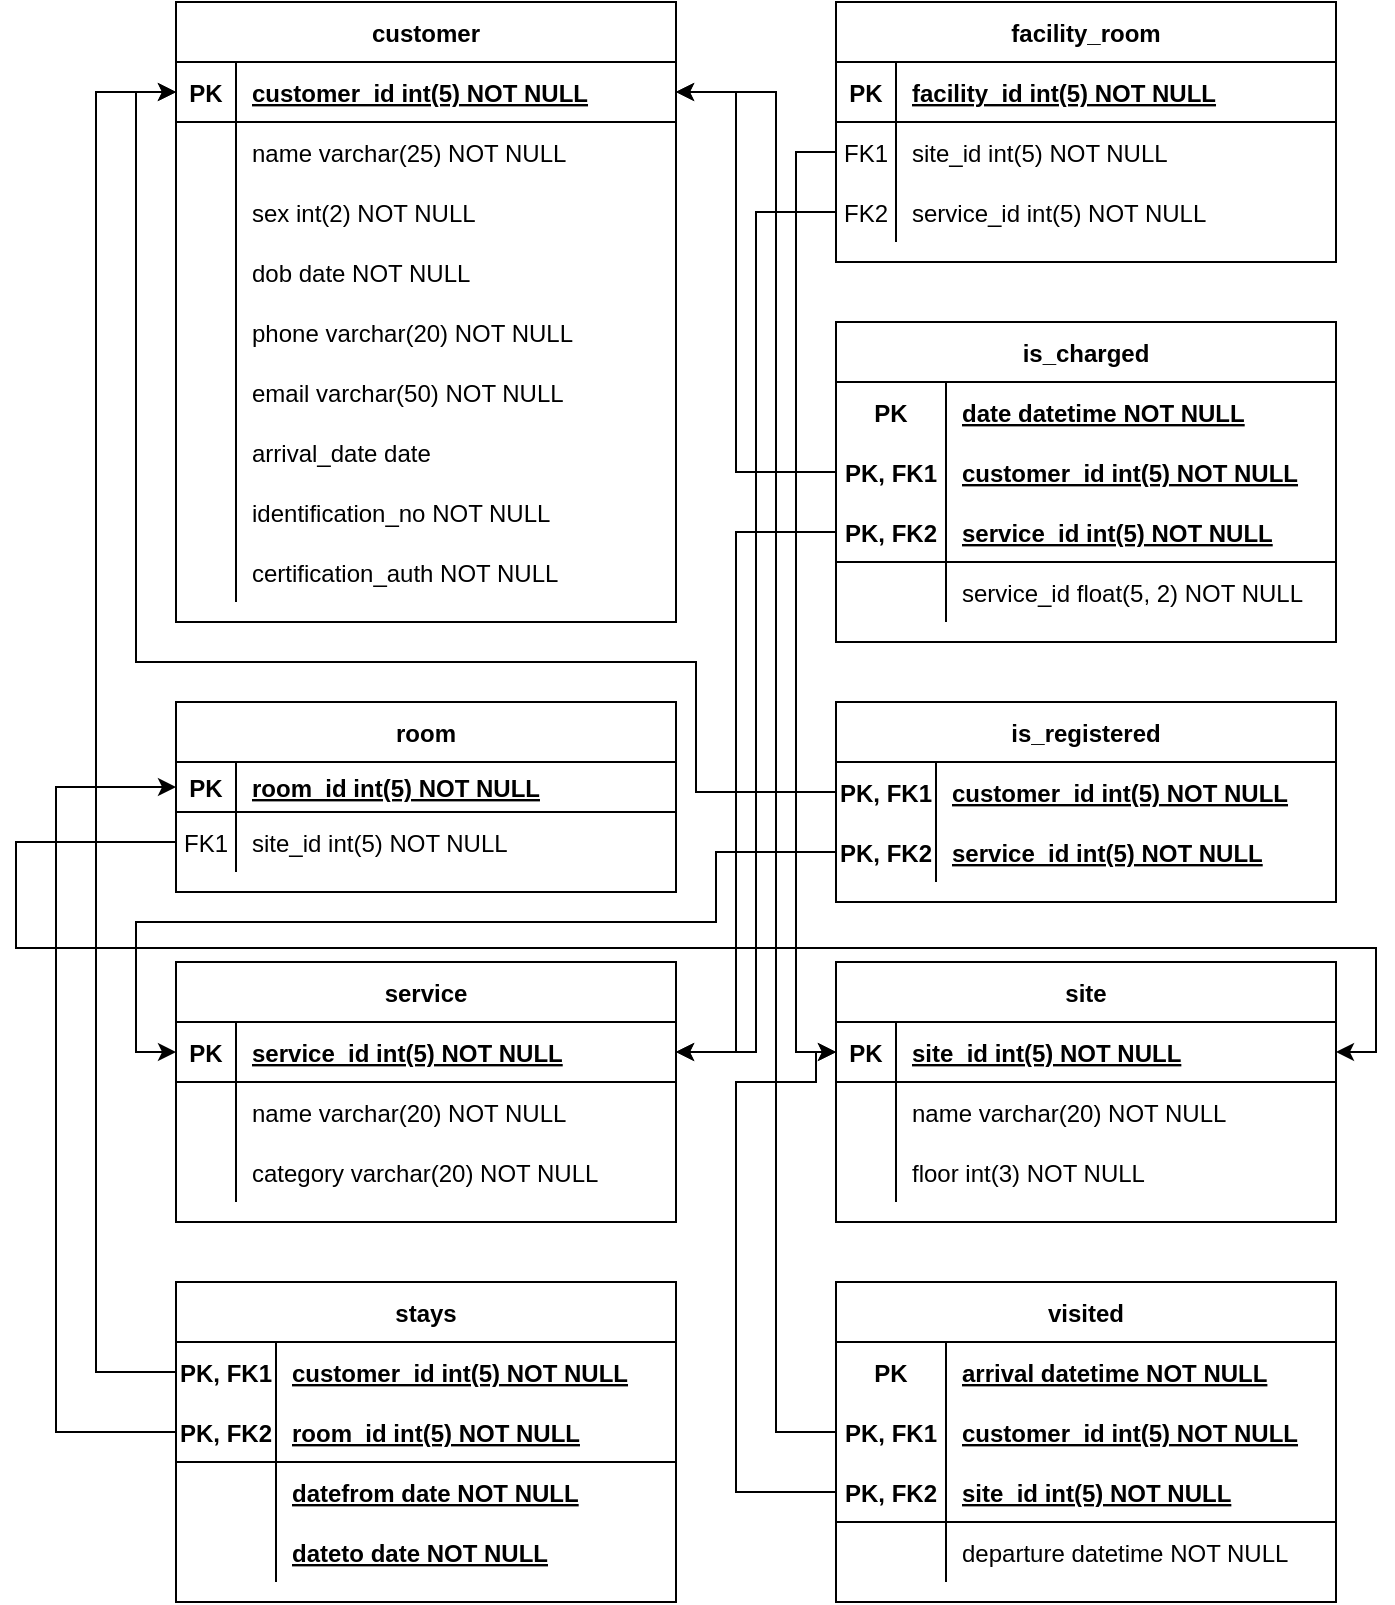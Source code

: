 <mxfile version="14.6.6" type="device"><diagram id="R2lEEEUBdFMjLlhIrx00" name="Page-1"><mxGraphModel dx="4088" dy="1744" grid="1" gridSize="10" guides="1" tooltips="1" connect="1" arrows="1" fold="1" page="1" pageScale="1" pageWidth="850" pageHeight="1100" math="0" shadow="0" extFonts="Permanent Marker^https://fonts.googleapis.com/css?family=Permanent+Marker"><root><mxCell id="0"/><mxCell id="1" parent="0"/><mxCell id="C-vyLk0tnHw3VtMMgP7b-2" value="facility_room" style="shape=table;startSize=30;container=1;collapsible=1;childLayout=tableLayout;fixedRows=1;rowLines=0;fontStyle=1;align=center;resizeLast=1;" parent="1" vertex="1"><mxGeometry x="450" y="120" width="250" height="130" as="geometry"/></mxCell><mxCell id="C-vyLk0tnHw3VtMMgP7b-3" value="" style="shape=partialRectangle;collapsible=0;dropTarget=0;pointerEvents=0;fillColor=none;points=[[0,0.5],[1,0.5]];portConstraint=eastwest;top=0;left=0;right=0;bottom=1;" parent="C-vyLk0tnHw3VtMMgP7b-2" vertex="1"><mxGeometry y="30" width="250" height="30" as="geometry"/></mxCell><mxCell id="C-vyLk0tnHw3VtMMgP7b-4" value="PK" style="shape=partialRectangle;overflow=hidden;connectable=0;fillColor=none;top=0;left=0;bottom=0;right=0;fontStyle=1;" parent="C-vyLk0tnHw3VtMMgP7b-3" vertex="1"><mxGeometry width="30" height="30" as="geometry"/></mxCell><mxCell id="C-vyLk0tnHw3VtMMgP7b-5" value="facility_id int(5) NOT NULL " style="shape=partialRectangle;overflow=hidden;connectable=0;fillColor=none;top=0;left=0;bottom=0;right=0;align=left;spacingLeft=6;fontStyle=5;" parent="C-vyLk0tnHw3VtMMgP7b-3" vertex="1"><mxGeometry x="30" width="220" height="30" as="geometry"/></mxCell><mxCell id="C-vyLk0tnHw3VtMMgP7b-6" value="" style="shape=partialRectangle;collapsible=0;dropTarget=0;pointerEvents=0;fillColor=none;points=[[0,0.5],[1,0.5]];portConstraint=eastwest;top=0;left=0;right=0;bottom=0;" parent="C-vyLk0tnHw3VtMMgP7b-2" vertex="1"><mxGeometry y="60" width="250" height="30" as="geometry"/></mxCell><mxCell id="C-vyLk0tnHw3VtMMgP7b-7" value="FK1" style="shape=partialRectangle;overflow=hidden;connectable=0;fillColor=none;top=0;left=0;bottom=0;right=0;" parent="C-vyLk0tnHw3VtMMgP7b-6" vertex="1"><mxGeometry width="30" height="30" as="geometry"/></mxCell><mxCell id="C-vyLk0tnHw3VtMMgP7b-8" value="site_id int(5) NOT NULL" style="shape=partialRectangle;overflow=hidden;connectable=0;fillColor=none;top=0;left=0;bottom=0;right=0;align=left;spacingLeft=6;" parent="C-vyLk0tnHw3VtMMgP7b-6" vertex="1"><mxGeometry x="30" width="220" height="30" as="geometry"/></mxCell><mxCell id="C-vyLk0tnHw3VtMMgP7b-9" value="" style="shape=partialRectangle;collapsible=0;dropTarget=0;pointerEvents=0;fillColor=none;points=[[0,0.5],[1,0.5]];portConstraint=eastwest;top=0;left=0;right=0;bottom=0;" parent="C-vyLk0tnHw3VtMMgP7b-2" vertex="1"><mxGeometry y="90" width="250" height="30" as="geometry"/></mxCell><mxCell id="C-vyLk0tnHw3VtMMgP7b-10" value="FK2" style="shape=partialRectangle;overflow=hidden;connectable=0;fillColor=none;top=0;left=0;bottom=0;right=0;" parent="C-vyLk0tnHw3VtMMgP7b-9" vertex="1"><mxGeometry width="30" height="30" as="geometry"/></mxCell><mxCell id="C-vyLk0tnHw3VtMMgP7b-11" value="service_id int(5) NOT NULL" style="shape=partialRectangle;overflow=hidden;connectable=0;fillColor=none;top=0;left=0;bottom=0;right=0;align=left;spacingLeft=6;" parent="C-vyLk0tnHw3VtMMgP7b-9" vertex="1"><mxGeometry x="30" width="220" height="30" as="geometry"/></mxCell><mxCell id="C-vyLk0tnHw3VtMMgP7b-23" value="customer" style="shape=table;startSize=30;container=1;collapsible=1;childLayout=tableLayout;fixedRows=1;rowLines=0;fontStyle=1;align=center;resizeLast=1;" parent="1" vertex="1"><mxGeometry x="120" y="120" width="250" height="310" as="geometry"/></mxCell><mxCell id="C-vyLk0tnHw3VtMMgP7b-24" value="" style="shape=partialRectangle;collapsible=0;dropTarget=0;pointerEvents=0;fillColor=none;points=[[0,0.5],[1,0.5]];portConstraint=eastwest;top=0;left=0;right=0;bottom=1;" parent="C-vyLk0tnHw3VtMMgP7b-23" vertex="1"><mxGeometry y="30" width="250" height="30" as="geometry"/></mxCell><mxCell id="C-vyLk0tnHw3VtMMgP7b-25" value="PK" style="shape=partialRectangle;overflow=hidden;connectable=0;fillColor=none;top=0;left=0;bottom=0;right=0;fontStyle=1;" parent="C-vyLk0tnHw3VtMMgP7b-24" vertex="1"><mxGeometry width="30" height="30" as="geometry"/></mxCell><mxCell id="C-vyLk0tnHw3VtMMgP7b-26" value="customer_id int(5) NOT NULL " style="shape=partialRectangle;overflow=hidden;connectable=0;fillColor=none;top=0;left=0;bottom=0;right=0;align=left;spacingLeft=6;fontStyle=5;" parent="C-vyLk0tnHw3VtMMgP7b-24" vertex="1"><mxGeometry x="30" width="220" height="30" as="geometry"/></mxCell><mxCell id="YtoP4gBaPdGngshWzQxn-5" value="" style="shape=partialRectangle;collapsible=0;dropTarget=0;pointerEvents=0;fillColor=none;points=[[0,0.5],[1,0.5]];portConstraint=eastwest;top=0;left=0;right=0;bottom=0;" parent="C-vyLk0tnHw3VtMMgP7b-23" vertex="1"><mxGeometry y="60" width="250" height="30" as="geometry"/></mxCell><mxCell id="YtoP4gBaPdGngshWzQxn-6" value="" style="shape=partialRectangle;overflow=hidden;connectable=0;fillColor=none;top=0;left=0;bottom=0;right=0;" parent="YtoP4gBaPdGngshWzQxn-5" vertex="1"><mxGeometry width="30" height="30" as="geometry"/></mxCell><mxCell id="YtoP4gBaPdGngshWzQxn-7" value="name varchar(25) NOT NULL" style="shape=partialRectangle;overflow=hidden;connectable=0;fillColor=none;top=0;left=0;bottom=0;right=0;align=left;spacingLeft=6;" parent="YtoP4gBaPdGngshWzQxn-5" vertex="1"><mxGeometry x="30" width="220" height="30" as="geometry"/></mxCell><mxCell id="YtoP4gBaPdGngshWzQxn-1" value="" style="shape=partialRectangle;collapsible=0;dropTarget=0;pointerEvents=0;fillColor=none;points=[[0,0.5],[1,0.5]];portConstraint=eastwest;top=0;left=0;right=0;bottom=0;" parent="C-vyLk0tnHw3VtMMgP7b-23" vertex="1"><mxGeometry y="90" width="250" height="30" as="geometry"/></mxCell><mxCell id="YtoP4gBaPdGngshWzQxn-2" value="" style="shape=partialRectangle;overflow=hidden;connectable=0;fillColor=none;top=0;left=0;bottom=0;right=0;" parent="YtoP4gBaPdGngshWzQxn-1" vertex="1"><mxGeometry width="30" height="30" as="geometry"/></mxCell><mxCell id="YtoP4gBaPdGngshWzQxn-3" value="sex int(2) NOT NULL" style="shape=partialRectangle;overflow=hidden;connectable=0;fillColor=none;top=0;left=0;bottom=0;right=0;align=left;spacingLeft=6;" parent="YtoP4gBaPdGngshWzQxn-1" vertex="1"><mxGeometry x="30" width="220" height="30" as="geometry"/></mxCell><mxCell id="YtoP4gBaPdGngshWzQxn-8" value="" style="shape=partialRectangle;collapsible=0;dropTarget=0;pointerEvents=0;fillColor=none;points=[[0,0.5],[1,0.5]];portConstraint=eastwest;top=0;left=0;right=0;bottom=0;" parent="C-vyLk0tnHw3VtMMgP7b-23" vertex="1"><mxGeometry y="120" width="250" height="30" as="geometry"/></mxCell><mxCell id="YtoP4gBaPdGngshWzQxn-9" value="" style="shape=partialRectangle;overflow=hidden;connectable=0;fillColor=none;top=0;left=0;bottom=0;right=0;" parent="YtoP4gBaPdGngshWzQxn-8" vertex="1"><mxGeometry width="30" height="30" as="geometry"/></mxCell><mxCell id="YtoP4gBaPdGngshWzQxn-10" value="dob date NOT NULL" style="shape=partialRectangle;overflow=hidden;connectable=0;fillColor=none;top=0;left=0;bottom=0;right=0;align=left;spacingLeft=6;" parent="YtoP4gBaPdGngshWzQxn-8" vertex="1"><mxGeometry x="30" width="220" height="30" as="geometry"/></mxCell><mxCell id="YtoP4gBaPdGngshWzQxn-11" value="" style="shape=partialRectangle;collapsible=0;dropTarget=0;pointerEvents=0;fillColor=none;points=[[0,0.5],[1,0.5]];portConstraint=eastwest;top=0;left=0;right=0;bottom=0;" parent="C-vyLk0tnHw3VtMMgP7b-23" vertex="1"><mxGeometry y="150" width="250" height="30" as="geometry"/></mxCell><mxCell id="YtoP4gBaPdGngshWzQxn-12" value="" style="shape=partialRectangle;overflow=hidden;connectable=0;fillColor=none;top=0;left=0;bottom=0;right=0;" parent="YtoP4gBaPdGngshWzQxn-11" vertex="1"><mxGeometry width="30" height="30" as="geometry"/></mxCell><mxCell id="YtoP4gBaPdGngshWzQxn-13" value="phone varchar(20) NOT NULL" style="shape=partialRectangle;overflow=hidden;connectable=0;fillColor=none;top=0;left=0;bottom=0;right=0;align=left;spacingLeft=6;" parent="YtoP4gBaPdGngshWzQxn-11" vertex="1"><mxGeometry x="30" width="220" height="30" as="geometry"/></mxCell><mxCell id="YtoP4gBaPdGngshWzQxn-14" value="" style="shape=partialRectangle;collapsible=0;dropTarget=0;pointerEvents=0;fillColor=none;points=[[0,0.5],[1,0.5]];portConstraint=eastwest;top=0;left=0;right=0;bottom=0;" parent="C-vyLk0tnHw3VtMMgP7b-23" vertex="1"><mxGeometry y="180" width="250" height="30" as="geometry"/></mxCell><mxCell id="YtoP4gBaPdGngshWzQxn-15" value="" style="shape=partialRectangle;overflow=hidden;connectable=0;fillColor=none;top=0;left=0;bottom=0;right=0;" parent="YtoP4gBaPdGngshWzQxn-14" vertex="1"><mxGeometry width="30" height="30" as="geometry"/></mxCell><mxCell id="YtoP4gBaPdGngshWzQxn-16" value="email varchar(50) NOT NULL" style="shape=partialRectangle;overflow=hidden;connectable=0;fillColor=none;top=0;left=0;bottom=0;right=0;align=left;spacingLeft=6;" parent="YtoP4gBaPdGngshWzQxn-14" vertex="1"><mxGeometry x="30" width="220" height="30" as="geometry"/></mxCell><mxCell id="YtoP4gBaPdGngshWzQxn-17" value="" style="shape=partialRectangle;collapsible=0;dropTarget=0;pointerEvents=0;fillColor=none;points=[[0,0.5],[1,0.5]];portConstraint=eastwest;top=0;left=0;right=0;bottom=0;" parent="C-vyLk0tnHw3VtMMgP7b-23" vertex="1"><mxGeometry y="210" width="250" height="30" as="geometry"/></mxCell><mxCell id="YtoP4gBaPdGngshWzQxn-18" value="" style="shape=partialRectangle;overflow=hidden;connectable=0;fillColor=none;top=0;left=0;bottom=0;right=0;" parent="YtoP4gBaPdGngshWzQxn-17" vertex="1"><mxGeometry width="30" height="30" as="geometry"/></mxCell><mxCell id="YtoP4gBaPdGngshWzQxn-19" value="arrival_date date" style="shape=partialRectangle;overflow=hidden;connectable=0;fillColor=none;top=0;left=0;bottom=0;right=0;align=left;spacingLeft=6;" parent="YtoP4gBaPdGngshWzQxn-17" vertex="1"><mxGeometry x="30" width="220" height="30" as="geometry"/></mxCell><mxCell id="YtoP4gBaPdGngshWzQxn-20" value="" style="shape=partialRectangle;collapsible=0;dropTarget=0;pointerEvents=0;fillColor=none;points=[[0,0.5],[1,0.5]];portConstraint=eastwest;top=0;left=0;right=0;bottom=0;" parent="C-vyLk0tnHw3VtMMgP7b-23" vertex="1"><mxGeometry y="240" width="250" height="30" as="geometry"/></mxCell><mxCell id="YtoP4gBaPdGngshWzQxn-21" value="" style="shape=partialRectangle;overflow=hidden;connectable=0;fillColor=none;top=0;left=0;bottom=0;right=0;" parent="YtoP4gBaPdGngshWzQxn-20" vertex="1"><mxGeometry width="30" height="30" as="geometry"/></mxCell><mxCell id="YtoP4gBaPdGngshWzQxn-22" value="identification_no NOT NULL" style="shape=partialRectangle;overflow=hidden;connectable=0;fillColor=none;top=0;left=0;bottom=0;right=0;align=left;spacingLeft=6;" parent="YtoP4gBaPdGngshWzQxn-20" vertex="1"><mxGeometry x="30" width="220" height="30" as="geometry"/></mxCell><mxCell id="C-vyLk0tnHw3VtMMgP7b-27" value="" style="shape=partialRectangle;collapsible=0;dropTarget=0;pointerEvents=0;fillColor=none;points=[[0,0.5],[1,0.5]];portConstraint=eastwest;top=0;left=0;right=0;bottom=0;" parent="C-vyLk0tnHw3VtMMgP7b-23" vertex="1"><mxGeometry y="270" width="250" height="30" as="geometry"/></mxCell><mxCell id="C-vyLk0tnHw3VtMMgP7b-28" value="" style="shape=partialRectangle;overflow=hidden;connectable=0;fillColor=none;top=0;left=0;bottom=0;right=0;" parent="C-vyLk0tnHw3VtMMgP7b-27" vertex="1"><mxGeometry width="30" height="30" as="geometry"/></mxCell><mxCell id="C-vyLk0tnHw3VtMMgP7b-29" value="certification_auth NOT NULL" style="shape=partialRectangle;overflow=hidden;connectable=0;fillColor=none;top=0;left=0;bottom=0;right=0;align=left;spacingLeft=6;" parent="C-vyLk0tnHw3VtMMgP7b-27" vertex="1"><mxGeometry x="30" width="220" height="30" as="geometry"/></mxCell><mxCell id="sJV9wDKTjJ1RW7PVGZ81-1" value="is_registered" style="shape=table;startSize=30;container=1;collapsible=1;childLayout=tableLayout;fixedRows=1;rowLines=0;fontStyle=1;align=center;resizeLast=1;" vertex="1" parent="1"><mxGeometry x="450" y="470" width="250" height="100" as="geometry"/></mxCell><mxCell id="sJV9wDKTjJ1RW7PVGZ81-46" value="" style="shape=partialRectangle;collapsible=0;dropTarget=0;pointerEvents=0;fillColor=none;points=[[0,0.5],[1,0.5]];portConstraint=eastwest;top=0;left=0;right=0;bottom=0;" vertex="1" parent="sJV9wDKTjJ1RW7PVGZ81-1"><mxGeometry y="30" width="250" height="30" as="geometry"/></mxCell><mxCell id="sJV9wDKTjJ1RW7PVGZ81-47" value="PK, FK1" style="shape=partialRectangle;overflow=hidden;connectable=0;fillColor=none;top=0;left=0;bottom=0;right=0;fontStyle=1;" vertex="1" parent="sJV9wDKTjJ1RW7PVGZ81-46"><mxGeometry width="50" height="30" as="geometry"/></mxCell><mxCell id="sJV9wDKTjJ1RW7PVGZ81-48" value="customer_id int(5) NOT NULL " style="shape=partialRectangle;overflow=hidden;connectable=0;fillColor=none;top=0;left=0;bottom=0;right=0;align=left;spacingLeft=6;fontStyle=5;" vertex="1" parent="sJV9wDKTjJ1RW7PVGZ81-46"><mxGeometry x="50" width="200" height="30" as="geometry"/></mxCell><mxCell id="sJV9wDKTjJ1RW7PVGZ81-2" value="" style="shape=partialRectangle;collapsible=0;dropTarget=0;pointerEvents=0;fillColor=none;points=[[0,0.5],[1,0.5]];portConstraint=eastwest;top=0;left=0;right=0;bottom=0;" vertex="1" parent="sJV9wDKTjJ1RW7PVGZ81-1"><mxGeometry y="60" width="250" height="30" as="geometry"/></mxCell><mxCell id="sJV9wDKTjJ1RW7PVGZ81-3" value="PK, FK2" style="shape=partialRectangle;overflow=hidden;connectable=0;fillColor=none;top=0;left=0;bottom=0;right=0;fontStyle=1;" vertex="1" parent="sJV9wDKTjJ1RW7PVGZ81-2"><mxGeometry width="50" height="30" as="geometry"/></mxCell><mxCell id="sJV9wDKTjJ1RW7PVGZ81-4" value="service_id int(5) NOT NULL " style="shape=partialRectangle;overflow=hidden;connectable=0;fillColor=none;top=0;left=0;bottom=0;right=0;align=left;spacingLeft=6;fontStyle=5;" vertex="1" parent="sJV9wDKTjJ1RW7PVGZ81-2"><mxGeometry x="50" width="200" height="30" as="geometry"/></mxCell><mxCell id="sJV9wDKTjJ1RW7PVGZ81-11" value="is_charged" style="shape=table;startSize=30;container=1;collapsible=1;childLayout=tableLayout;fixedRows=1;rowLines=0;fontStyle=1;align=center;resizeLast=1;" vertex="1" parent="1"><mxGeometry x="450" y="280" width="250" height="160" as="geometry"/></mxCell><mxCell id="sJV9wDKTjJ1RW7PVGZ81-12" value="" style="shape=partialRectangle;collapsible=0;dropTarget=0;pointerEvents=0;fillColor=none;points=[[0,0.5],[1,0.5]];portConstraint=eastwest;top=0;left=0;right=0;bottom=0;" vertex="1" parent="sJV9wDKTjJ1RW7PVGZ81-11"><mxGeometry y="30" width="250" height="30" as="geometry"/></mxCell><mxCell id="sJV9wDKTjJ1RW7PVGZ81-13" value="PK" style="shape=partialRectangle;overflow=hidden;connectable=0;fillColor=none;top=0;left=0;bottom=0;right=0;fontStyle=1;" vertex="1" parent="sJV9wDKTjJ1RW7PVGZ81-12"><mxGeometry width="55" height="30" as="geometry"/></mxCell><mxCell id="sJV9wDKTjJ1RW7PVGZ81-14" value="date datetime NOT NULL " style="shape=partialRectangle;overflow=hidden;connectable=0;fillColor=none;top=0;left=0;bottom=0;right=0;align=left;spacingLeft=6;fontStyle=5;" vertex="1" parent="sJV9wDKTjJ1RW7PVGZ81-12"><mxGeometry x="55" width="195" height="30" as="geometry"/></mxCell><mxCell id="sJV9wDKTjJ1RW7PVGZ81-43" value="" style="shape=partialRectangle;collapsible=0;dropTarget=0;pointerEvents=0;fillColor=none;points=[[0,0.5],[1,0.5]];portConstraint=eastwest;top=0;left=0;right=0;bottom=0;" vertex="1" parent="sJV9wDKTjJ1RW7PVGZ81-11"><mxGeometry y="60" width="250" height="30" as="geometry"/></mxCell><mxCell id="sJV9wDKTjJ1RW7PVGZ81-44" value="PK, FK1" style="shape=partialRectangle;overflow=hidden;connectable=0;fillColor=none;top=0;left=0;bottom=0;right=0;fontStyle=1;" vertex="1" parent="sJV9wDKTjJ1RW7PVGZ81-43"><mxGeometry width="55" height="30" as="geometry"/></mxCell><mxCell id="sJV9wDKTjJ1RW7PVGZ81-45" value="customer_id int(5) NOT NULL " style="shape=partialRectangle;overflow=hidden;connectable=0;fillColor=none;top=0;left=0;bottom=0;right=0;align=left;spacingLeft=6;fontStyle=5;" vertex="1" parent="sJV9wDKTjJ1RW7PVGZ81-43"><mxGeometry x="55" width="195" height="30" as="geometry"/></mxCell><mxCell id="sJV9wDKTjJ1RW7PVGZ81-40" value="" style="shape=partialRectangle;collapsible=0;dropTarget=0;pointerEvents=0;fillColor=none;points=[[0,0.5],[1,0.5]];portConstraint=eastwest;top=0;left=0;right=0;bottom=1;" vertex="1" parent="sJV9wDKTjJ1RW7PVGZ81-11"><mxGeometry y="90" width="250" height="30" as="geometry"/></mxCell><mxCell id="sJV9wDKTjJ1RW7PVGZ81-41" value="PK, FK2" style="shape=partialRectangle;overflow=hidden;connectable=0;fillColor=none;top=0;left=0;bottom=0;right=0;fontStyle=1;" vertex="1" parent="sJV9wDKTjJ1RW7PVGZ81-40"><mxGeometry width="55" height="30" as="geometry"/></mxCell><mxCell id="sJV9wDKTjJ1RW7PVGZ81-42" value="service_id int(5) NOT NULL " style="shape=partialRectangle;overflow=hidden;connectable=0;fillColor=none;top=0;left=0;bottom=0;right=0;align=left;spacingLeft=6;fontStyle=5;" vertex="1" parent="sJV9wDKTjJ1RW7PVGZ81-40"><mxGeometry x="55" width="195" height="30" as="geometry"/></mxCell><mxCell id="sJV9wDKTjJ1RW7PVGZ81-18" value="" style="shape=partialRectangle;collapsible=0;dropTarget=0;pointerEvents=0;fillColor=none;points=[[0,0.5],[1,0.5]];portConstraint=eastwest;top=0;left=0;right=0;bottom=0;" vertex="1" parent="sJV9wDKTjJ1RW7PVGZ81-11"><mxGeometry y="120" width="250" height="30" as="geometry"/></mxCell><mxCell id="sJV9wDKTjJ1RW7PVGZ81-19" value="" style="shape=partialRectangle;overflow=hidden;connectable=0;fillColor=none;top=0;left=0;bottom=0;right=0;" vertex="1" parent="sJV9wDKTjJ1RW7PVGZ81-18"><mxGeometry width="55" height="30" as="geometry"/></mxCell><mxCell id="sJV9wDKTjJ1RW7PVGZ81-20" value="service_id float(5, 2) NOT NULL" style="shape=partialRectangle;overflow=hidden;connectable=0;fillColor=none;top=0;left=0;bottom=0;right=0;align=left;spacingLeft=6;" vertex="1" parent="sJV9wDKTjJ1RW7PVGZ81-18"><mxGeometry x="55" width="195" height="30" as="geometry"/></mxCell><mxCell id="sJV9wDKTjJ1RW7PVGZ81-49" value="room" style="shape=table;startSize=30;container=1;collapsible=1;childLayout=tableLayout;fixedRows=1;rowLines=0;fontStyle=1;align=center;resizeLast=1;" vertex="1" parent="1"><mxGeometry x="120" y="470" width="250" height="95" as="geometry"/></mxCell><mxCell id="sJV9wDKTjJ1RW7PVGZ81-50" value="" style="shape=partialRectangle;collapsible=0;dropTarget=0;pointerEvents=0;fillColor=none;points=[[0,0.5],[1,0.5]];portConstraint=eastwest;top=0;left=0;right=0;bottom=1;" vertex="1" parent="sJV9wDKTjJ1RW7PVGZ81-49"><mxGeometry y="30" width="250" height="25" as="geometry"/></mxCell><mxCell id="sJV9wDKTjJ1RW7PVGZ81-51" value="PK" style="shape=partialRectangle;overflow=hidden;connectable=0;fillColor=none;top=0;left=0;bottom=0;right=0;fontStyle=1;" vertex="1" parent="sJV9wDKTjJ1RW7PVGZ81-50"><mxGeometry width="30" height="25" as="geometry"/></mxCell><mxCell id="sJV9wDKTjJ1RW7PVGZ81-52" value="room_id int(5) NOT NULL " style="shape=partialRectangle;overflow=hidden;connectable=0;fillColor=none;top=0;left=0;bottom=0;right=0;align=left;spacingLeft=6;fontStyle=5;" vertex="1" parent="sJV9wDKTjJ1RW7PVGZ81-50"><mxGeometry x="30" width="220" height="25" as="geometry"/></mxCell><mxCell id="sJV9wDKTjJ1RW7PVGZ81-53" value="" style="shape=partialRectangle;collapsible=0;dropTarget=0;pointerEvents=0;fillColor=none;points=[[0,0.5],[1,0.5]];portConstraint=eastwest;top=0;left=0;right=0;bottom=0;" vertex="1" parent="sJV9wDKTjJ1RW7PVGZ81-49"><mxGeometry y="55" width="250" height="30" as="geometry"/></mxCell><mxCell id="sJV9wDKTjJ1RW7PVGZ81-54" value="FK1" style="shape=partialRectangle;overflow=hidden;connectable=0;fillColor=none;top=0;left=0;bottom=0;right=0;" vertex="1" parent="sJV9wDKTjJ1RW7PVGZ81-53"><mxGeometry width="30" height="30" as="geometry"/></mxCell><mxCell id="sJV9wDKTjJ1RW7PVGZ81-55" value="site_id int(5) NOT NULL" style="shape=partialRectangle;overflow=hidden;connectable=0;fillColor=none;top=0;left=0;bottom=0;right=0;align=left;spacingLeft=6;" vertex="1" parent="sJV9wDKTjJ1RW7PVGZ81-53"><mxGeometry x="30" width="220" height="30" as="geometry"/></mxCell><mxCell id="sJV9wDKTjJ1RW7PVGZ81-59" value="service" style="shape=table;startSize=30;container=1;collapsible=1;childLayout=tableLayout;fixedRows=1;rowLines=0;fontStyle=1;align=center;resizeLast=1;" vertex="1" parent="1"><mxGeometry x="120" y="600" width="250" height="130" as="geometry"/></mxCell><mxCell id="sJV9wDKTjJ1RW7PVGZ81-60" value="" style="shape=partialRectangle;collapsible=0;dropTarget=0;pointerEvents=0;fillColor=none;points=[[0,0.5],[1,0.5]];portConstraint=eastwest;top=0;left=0;right=0;bottom=1;" vertex="1" parent="sJV9wDKTjJ1RW7PVGZ81-59"><mxGeometry y="30" width="250" height="30" as="geometry"/></mxCell><mxCell id="sJV9wDKTjJ1RW7PVGZ81-61" value="PK" style="shape=partialRectangle;overflow=hidden;connectable=0;fillColor=none;top=0;left=0;bottom=0;right=0;fontStyle=1;" vertex="1" parent="sJV9wDKTjJ1RW7PVGZ81-60"><mxGeometry width="30" height="30" as="geometry"/></mxCell><mxCell id="sJV9wDKTjJ1RW7PVGZ81-62" value="service_id int(5) NOT NULL " style="shape=partialRectangle;overflow=hidden;connectable=0;fillColor=none;top=0;left=0;bottom=0;right=0;align=left;spacingLeft=6;fontStyle=5;" vertex="1" parent="sJV9wDKTjJ1RW7PVGZ81-60"><mxGeometry x="30" width="220" height="30" as="geometry"/></mxCell><mxCell id="sJV9wDKTjJ1RW7PVGZ81-63" value="" style="shape=partialRectangle;collapsible=0;dropTarget=0;pointerEvents=0;fillColor=none;points=[[0,0.5],[1,0.5]];portConstraint=eastwest;top=0;left=0;right=0;bottom=0;" vertex="1" parent="sJV9wDKTjJ1RW7PVGZ81-59"><mxGeometry y="60" width="250" height="30" as="geometry"/></mxCell><mxCell id="sJV9wDKTjJ1RW7PVGZ81-64" value="" style="shape=partialRectangle;overflow=hidden;connectable=0;fillColor=none;top=0;left=0;bottom=0;right=0;" vertex="1" parent="sJV9wDKTjJ1RW7PVGZ81-63"><mxGeometry width="30" height="30" as="geometry"/></mxCell><mxCell id="sJV9wDKTjJ1RW7PVGZ81-65" value="name varchar(20) NOT NULL" style="shape=partialRectangle;overflow=hidden;connectable=0;fillColor=none;top=0;left=0;bottom=0;right=0;align=left;spacingLeft=6;" vertex="1" parent="sJV9wDKTjJ1RW7PVGZ81-63"><mxGeometry x="30" width="220" height="30" as="geometry"/></mxCell><mxCell id="sJV9wDKTjJ1RW7PVGZ81-66" value="" style="shape=partialRectangle;collapsible=0;dropTarget=0;pointerEvents=0;fillColor=none;points=[[0,0.5],[1,0.5]];portConstraint=eastwest;top=0;left=0;right=0;bottom=0;" vertex="1" parent="sJV9wDKTjJ1RW7PVGZ81-59"><mxGeometry y="90" width="250" height="30" as="geometry"/></mxCell><mxCell id="sJV9wDKTjJ1RW7PVGZ81-67" value="" style="shape=partialRectangle;overflow=hidden;connectable=0;fillColor=none;top=0;left=0;bottom=0;right=0;" vertex="1" parent="sJV9wDKTjJ1RW7PVGZ81-66"><mxGeometry width="30" height="30" as="geometry"/></mxCell><mxCell id="sJV9wDKTjJ1RW7PVGZ81-68" value="category varchar(20) NOT NULL" style="shape=partialRectangle;overflow=hidden;connectable=0;fillColor=none;top=0;left=0;bottom=0;right=0;align=left;spacingLeft=6;" vertex="1" parent="sJV9wDKTjJ1RW7PVGZ81-66"><mxGeometry x="30" width="220" height="30" as="geometry"/></mxCell><mxCell id="sJV9wDKTjJ1RW7PVGZ81-69" value="site" style="shape=table;startSize=30;container=1;collapsible=1;childLayout=tableLayout;fixedRows=1;rowLines=0;fontStyle=1;align=center;resizeLast=1;" vertex="1" parent="1"><mxGeometry x="450" y="600" width="250" height="130" as="geometry"/></mxCell><mxCell id="sJV9wDKTjJ1RW7PVGZ81-70" value="" style="shape=partialRectangle;collapsible=0;dropTarget=0;pointerEvents=0;fillColor=none;points=[[0,0.5],[1,0.5]];portConstraint=eastwest;top=0;left=0;right=0;bottom=1;" vertex="1" parent="sJV9wDKTjJ1RW7PVGZ81-69"><mxGeometry y="30" width="250" height="30" as="geometry"/></mxCell><mxCell id="sJV9wDKTjJ1RW7PVGZ81-71" value="PK" style="shape=partialRectangle;overflow=hidden;connectable=0;fillColor=none;top=0;left=0;bottom=0;right=0;fontStyle=1;" vertex="1" parent="sJV9wDKTjJ1RW7PVGZ81-70"><mxGeometry width="30" height="30" as="geometry"/></mxCell><mxCell id="sJV9wDKTjJ1RW7PVGZ81-72" value="site_id int(5) NOT NULL " style="shape=partialRectangle;overflow=hidden;connectable=0;fillColor=none;top=0;left=0;bottom=0;right=0;align=left;spacingLeft=6;fontStyle=5;" vertex="1" parent="sJV9wDKTjJ1RW7PVGZ81-70"><mxGeometry x="30" width="220" height="30" as="geometry"/></mxCell><mxCell id="sJV9wDKTjJ1RW7PVGZ81-73" value="" style="shape=partialRectangle;collapsible=0;dropTarget=0;pointerEvents=0;fillColor=none;points=[[0,0.5],[1,0.5]];portConstraint=eastwest;top=0;left=0;right=0;bottom=0;" vertex="1" parent="sJV9wDKTjJ1RW7PVGZ81-69"><mxGeometry y="60" width="250" height="30" as="geometry"/></mxCell><mxCell id="sJV9wDKTjJ1RW7PVGZ81-74" value="" style="shape=partialRectangle;overflow=hidden;connectable=0;fillColor=none;top=0;left=0;bottom=0;right=0;" vertex="1" parent="sJV9wDKTjJ1RW7PVGZ81-73"><mxGeometry width="30" height="30" as="geometry"/></mxCell><mxCell id="sJV9wDKTjJ1RW7PVGZ81-75" value="name varchar(20) NOT NULL" style="shape=partialRectangle;overflow=hidden;connectable=0;fillColor=none;top=0;left=0;bottom=0;right=0;align=left;spacingLeft=6;" vertex="1" parent="sJV9wDKTjJ1RW7PVGZ81-73"><mxGeometry x="30" width="220" height="30" as="geometry"/></mxCell><mxCell id="sJV9wDKTjJ1RW7PVGZ81-76" value="" style="shape=partialRectangle;collapsible=0;dropTarget=0;pointerEvents=0;fillColor=none;points=[[0,0.5],[1,0.5]];portConstraint=eastwest;top=0;left=0;right=0;bottom=0;" vertex="1" parent="sJV9wDKTjJ1RW7PVGZ81-69"><mxGeometry y="90" width="250" height="30" as="geometry"/></mxCell><mxCell id="sJV9wDKTjJ1RW7PVGZ81-77" value="" style="shape=partialRectangle;overflow=hidden;connectable=0;fillColor=none;top=0;left=0;bottom=0;right=0;" vertex="1" parent="sJV9wDKTjJ1RW7PVGZ81-76"><mxGeometry width="30" height="30" as="geometry"/></mxCell><mxCell id="sJV9wDKTjJ1RW7PVGZ81-78" value="floor int(3) NOT NULL" style="shape=partialRectangle;overflow=hidden;connectable=0;fillColor=none;top=0;left=0;bottom=0;right=0;align=left;spacingLeft=6;" vertex="1" parent="sJV9wDKTjJ1RW7PVGZ81-76"><mxGeometry x="30" width="220" height="30" as="geometry"/></mxCell><mxCell id="sJV9wDKTjJ1RW7PVGZ81-79" value="stays" style="shape=table;startSize=30;container=1;collapsible=1;childLayout=tableLayout;fixedRows=1;rowLines=0;fontStyle=1;align=center;resizeLast=1;" vertex="1" parent="1"><mxGeometry x="120" y="760" width="250" height="160" as="geometry"/></mxCell><mxCell id="sJV9wDKTjJ1RW7PVGZ81-80" value="" style="shape=partialRectangle;collapsible=0;dropTarget=0;pointerEvents=0;fillColor=none;points=[[0,0.5],[1,0.5]];portConstraint=eastwest;top=0;left=0;right=0;bottom=0;" vertex="1" parent="sJV9wDKTjJ1RW7PVGZ81-79"><mxGeometry y="30" width="250" height="30" as="geometry"/></mxCell><mxCell id="sJV9wDKTjJ1RW7PVGZ81-81" value="PK, FK1" style="shape=partialRectangle;overflow=hidden;connectable=0;fillColor=none;top=0;left=0;bottom=0;right=0;fontStyle=1;" vertex="1" parent="sJV9wDKTjJ1RW7PVGZ81-80"><mxGeometry width="50" height="30" as="geometry"/></mxCell><mxCell id="sJV9wDKTjJ1RW7PVGZ81-82" value="customer_id int(5) NOT NULL " style="shape=partialRectangle;overflow=hidden;connectable=0;fillColor=none;top=0;left=0;bottom=0;right=0;align=left;spacingLeft=6;fontStyle=5;" vertex="1" parent="sJV9wDKTjJ1RW7PVGZ81-80"><mxGeometry x="50" width="200" height="30" as="geometry"/></mxCell><mxCell id="sJV9wDKTjJ1RW7PVGZ81-86" value="" style="shape=partialRectangle;collapsible=0;dropTarget=0;pointerEvents=0;fillColor=none;points=[[0,0.5],[1,0.5]];portConstraint=eastwest;top=0;left=0;right=0;bottom=1;" vertex="1" parent="sJV9wDKTjJ1RW7PVGZ81-79"><mxGeometry y="60" width="250" height="30" as="geometry"/></mxCell><mxCell id="sJV9wDKTjJ1RW7PVGZ81-87" value="PK, FK2" style="shape=partialRectangle;overflow=hidden;connectable=0;fillColor=none;top=0;left=0;bottom=0;right=0;fontStyle=1;" vertex="1" parent="sJV9wDKTjJ1RW7PVGZ81-86"><mxGeometry width="50" height="30" as="geometry"/></mxCell><mxCell id="sJV9wDKTjJ1RW7PVGZ81-88" value="room_id int(5) NOT NULL " style="shape=partialRectangle;overflow=hidden;connectable=0;fillColor=none;top=0;left=0;bottom=0;right=0;align=left;spacingLeft=6;fontStyle=5;" vertex="1" parent="sJV9wDKTjJ1RW7PVGZ81-86"><mxGeometry x="50" width="200" height="30" as="geometry"/></mxCell><mxCell id="sJV9wDKTjJ1RW7PVGZ81-89" value="" style="shape=partialRectangle;collapsible=0;dropTarget=0;pointerEvents=0;fillColor=none;points=[[0,0.5],[1,0.5]];portConstraint=eastwest;top=0;left=0;right=0;bottom=0;" vertex="1" parent="sJV9wDKTjJ1RW7PVGZ81-79"><mxGeometry y="90" width="250" height="30" as="geometry"/></mxCell><mxCell id="sJV9wDKTjJ1RW7PVGZ81-90" value="" style="shape=partialRectangle;overflow=hidden;connectable=0;fillColor=none;top=0;left=0;bottom=0;right=0;fontStyle=1;" vertex="1" parent="sJV9wDKTjJ1RW7PVGZ81-89"><mxGeometry width="50" height="30" as="geometry"/></mxCell><mxCell id="sJV9wDKTjJ1RW7PVGZ81-91" value="datefrom date NOT NULL " style="shape=partialRectangle;overflow=hidden;connectable=0;fillColor=none;top=0;left=0;bottom=0;right=0;align=left;spacingLeft=6;fontStyle=5;" vertex="1" parent="sJV9wDKTjJ1RW7PVGZ81-89"><mxGeometry x="50" width="200" height="30" as="geometry"/></mxCell><mxCell id="sJV9wDKTjJ1RW7PVGZ81-83" value="" style="shape=partialRectangle;collapsible=0;dropTarget=0;pointerEvents=0;fillColor=none;points=[[0,0.5],[1,0.5]];portConstraint=eastwest;top=0;left=0;right=0;bottom=0;" vertex="1" parent="sJV9wDKTjJ1RW7PVGZ81-79"><mxGeometry y="120" width="250" height="30" as="geometry"/></mxCell><mxCell id="sJV9wDKTjJ1RW7PVGZ81-84" value="" style="shape=partialRectangle;overflow=hidden;connectable=0;fillColor=none;top=0;left=0;bottom=0;right=0;fontStyle=1;" vertex="1" parent="sJV9wDKTjJ1RW7PVGZ81-83"><mxGeometry width="50" height="30" as="geometry"/></mxCell><mxCell id="sJV9wDKTjJ1RW7PVGZ81-85" value="dateto date NOT NULL " style="shape=partialRectangle;overflow=hidden;connectable=0;fillColor=none;top=0;left=0;bottom=0;right=0;align=left;spacingLeft=6;fontStyle=5;" vertex="1" parent="sJV9wDKTjJ1RW7PVGZ81-83"><mxGeometry x="50" width="200" height="30" as="geometry"/></mxCell><mxCell id="sJV9wDKTjJ1RW7PVGZ81-92" value="visited" style="shape=table;startSize=30;container=1;collapsible=1;childLayout=tableLayout;fixedRows=1;rowLines=0;fontStyle=1;align=center;resizeLast=1;" vertex="1" parent="1"><mxGeometry x="450" y="760" width="250" height="160" as="geometry"/></mxCell><mxCell id="sJV9wDKTjJ1RW7PVGZ81-93" value="" style="shape=partialRectangle;collapsible=0;dropTarget=0;pointerEvents=0;fillColor=none;points=[[0,0.5],[1,0.5]];portConstraint=eastwest;top=0;left=0;right=0;bottom=0;" vertex="1" parent="sJV9wDKTjJ1RW7PVGZ81-92"><mxGeometry y="30" width="250" height="30" as="geometry"/></mxCell><mxCell id="sJV9wDKTjJ1RW7PVGZ81-94" value="PK" style="shape=partialRectangle;overflow=hidden;connectable=0;fillColor=none;top=0;left=0;bottom=0;right=0;fontStyle=1;" vertex="1" parent="sJV9wDKTjJ1RW7PVGZ81-93"><mxGeometry width="55" height="30" as="geometry"/></mxCell><mxCell id="sJV9wDKTjJ1RW7PVGZ81-95" value="arrival datetime NOT NULL " style="shape=partialRectangle;overflow=hidden;connectable=0;fillColor=none;top=0;left=0;bottom=0;right=0;align=left;spacingLeft=6;fontStyle=5;" vertex="1" parent="sJV9wDKTjJ1RW7PVGZ81-93"><mxGeometry x="55" width="195" height="30" as="geometry"/></mxCell><mxCell id="sJV9wDKTjJ1RW7PVGZ81-96" value="" style="shape=partialRectangle;collapsible=0;dropTarget=0;pointerEvents=0;fillColor=none;points=[[0,0.5],[1,0.5]];portConstraint=eastwest;top=0;left=0;right=0;bottom=0;" vertex="1" parent="sJV9wDKTjJ1RW7PVGZ81-92"><mxGeometry y="60" width="250" height="30" as="geometry"/></mxCell><mxCell id="sJV9wDKTjJ1RW7PVGZ81-97" value="PK, FK1" style="shape=partialRectangle;overflow=hidden;connectable=0;fillColor=none;top=0;left=0;bottom=0;right=0;fontStyle=1;" vertex="1" parent="sJV9wDKTjJ1RW7PVGZ81-96"><mxGeometry width="55" height="30" as="geometry"/></mxCell><mxCell id="sJV9wDKTjJ1RW7PVGZ81-98" value="customer_id int(5) NOT NULL " style="shape=partialRectangle;overflow=hidden;connectable=0;fillColor=none;top=0;left=0;bottom=0;right=0;align=left;spacingLeft=6;fontStyle=5;" vertex="1" parent="sJV9wDKTjJ1RW7PVGZ81-96"><mxGeometry x="55" width="195" height="30" as="geometry"/></mxCell><mxCell id="sJV9wDKTjJ1RW7PVGZ81-99" value="" style="shape=partialRectangle;collapsible=0;dropTarget=0;pointerEvents=0;fillColor=none;points=[[0,0.5],[1,0.5]];portConstraint=eastwest;top=0;left=0;right=0;bottom=1;" vertex="1" parent="sJV9wDKTjJ1RW7PVGZ81-92"><mxGeometry y="90" width="250" height="30" as="geometry"/></mxCell><mxCell id="sJV9wDKTjJ1RW7PVGZ81-100" value="PK, FK2" style="shape=partialRectangle;overflow=hidden;connectable=0;fillColor=none;top=0;left=0;bottom=0;right=0;fontStyle=1;" vertex="1" parent="sJV9wDKTjJ1RW7PVGZ81-99"><mxGeometry width="55" height="30" as="geometry"/></mxCell><mxCell id="sJV9wDKTjJ1RW7PVGZ81-101" value="site_id int(5) NOT NULL " style="shape=partialRectangle;overflow=hidden;connectable=0;fillColor=none;top=0;left=0;bottom=0;right=0;align=left;spacingLeft=6;fontStyle=5;" vertex="1" parent="sJV9wDKTjJ1RW7PVGZ81-99"><mxGeometry x="55" width="195" height="30" as="geometry"/></mxCell><mxCell id="sJV9wDKTjJ1RW7PVGZ81-102" value="" style="shape=partialRectangle;collapsible=0;dropTarget=0;pointerEvents=0;fillColor=none;points=[[0,0.5],[1,0.5]];portConstraint=eastwest;top=0;left=0;right=0;bottom=0;" vertex="1" parent="sJV9wDKTjJ1RW7PVGZ81-92"><mxGeometry y="120" width="250" height="30" as="geometry"/></mxCell><mxCell id="sJV9wDKTjJ1RW7PVGZ81-103" value="" style="shape=partialRectangle;overflow=hidden;connectable=0;fillColor=none;top=0;left=0;bottom=0;right=0;" vertex="1" parent="sJV9wDKTjJ1RW7PVGZ81-102"><mxGeometry width="55" height="30" as="geometry"/></mxCell><mxCell id="sJV9wDKTjJ1RW7PVGZ81-104" value="departure datetime NOT NULL" style="shape=partialRectangle;overflow=hidden;connectable=0;fillColor=none;top=0;left=0;bottom=0;right=0;align=left;spacingLeft=6;" vertex="1" parent="sJV9wDKTjJ1RW7PVGZ81-102"><mxGeometry x="55" width="195" height="30" as="geometry"/></mxCell><mxCell id="sJV9wDKTjJ1RW7PVGZ81-105" style="edgeStyle=orthogonalEdgeStyle;rounded=0;orthogonalLoop=1;jettySize=auto;html=1;exitX=0;exitY=0.5;exitDx=0;exitDy=0;entryX=0;entryY=0.5;entryDx=0;entryDy=0;" edge="1" parent="1" source="C-vyLk0tnHw3VtMMgP7b-6" target="sJV9wDKTjJ1RW7PVGZ81-70"><mxGeometry relative="1" as="geometry"/></mxCell><mxCell id="sJV9wDKTjJ1RW7PVGZ81-106" style="edgeStyle=orthogonalEdgeStyle;rounded=0;orthogonalLoop=1;jettySize=auto;html=1;exitX=0;exitY=0.5;exitDx=0;exitDy=0;entryX=1;entryY=0.5;entryDx=0;entryDy=0;" edge="1" parent="1" source="C-vyLk0tnHw3VtMMgP7b-9" target="sJV9wDKTjJ1RW7PVGZ81-60"><mxGeometry relative="1" as="geometry"/></mxCell><mxCell id="sJV9wDKTjJ1RW7PVGZ81-107" style="edgeStyle=orthogonalEdgeStyle;rounded=0;orthogonalLoop=1;jettySize=auto;html=1;exitX=0;exitY=0.5;exitDx=0;exitDy=0;entryX=0;entryY=0.5;entryDx=0;entryDy=0;" edge="1" parent="1" source="sJV9wDKTjJ1RW7PVGZ81-46" target="C-vyLk0tnHw3VtMMgP7b-24"><mxGeometry relative="1" as="geometry"><Array as="points"><mxPoint x="380" y="515"/><mxPoint x="380" y="450"/><mxPoint x="100" y="450"/><mxPoint x="100" y="165"/></Array></mxGeometry></mxCell><mxCell id="sJV9wDKTjJ1RW7PVGZ81-109" style="edgeStyle=orthogonalEdgeStyle;rounded=0;orthogonalLoop=1;jettySize=auto;html=1;exitX=0;exitY=0.5;exitDx=0;exitDy=0;entryX=0;entryY=0.5;entryDx=0;entryDy=0;" edge="1" parent="1" source="sJV9wDKTjJ1RW7PVGZ81-2" target="sJV9wDKTjJ1RW7PVGZ81-60"><mxGeometry relative="1" as="geometry"><Array as="points"><mxPoint x="390" y="545"/><mxPoint x="390" y="580"/><mxPoint x="100" y="580"/><mxPoint x="100" y="645"/></Array></mxGeometry></mxCell><mxCell id="sJV9wDKTjJ1RW7PVGZ81-110" style="edgeStyle=orthogonalEdgeStyle;rounded=0;orthogonalLoop=1;jettySize=auto;html=1;exitX=0;exitY=0.5;exitDx=0;exitDy=0;entryX=0;entryY=0.5;entryDx=0;entryDy=0;" edge="1" parent="1" source="sJV9wDKTjJ1RW7PVGZ81-80" target="C-vyLk0tnHw3VtMMgP7b-24"><mxGeometry relative="1" as="geometry"><Array as="points"><mxPoint x="80" y="805"/><mxPoint x="80" y="165"/></Array></mxGeometry></mxCell><mxCell id="sJV9wDKTjJ1RW7PVGZ81-111" style="edgeStyle=orthogonalEdgeStyle;rounded=0;orthogonalLoop=1;jettySize=auto;html=1;exitX=0;exitY=0.5;exitDx=0;exitDy=0;entryX=0;entryY=0.5;entryDx=0;entryDy=0;" edge="1" parent="1" source="sJV9wDKTjJ1RW7PVGZ81-86" target="sJV9wDKTjJ1RW7PVGZ81-50"><mxGeometry relative="1" as="geometry"><Array as="points"><mxPoint x="60" y="835"/><mxPoint x="60" y="513"/></Array></mxGeometry></mxCell><mxCell id="sJV9wDKTjJ1RW7PVGZ81-112" style="edgeStyle=orthogonalEdgeStyle;rounded=0;orthogonalLoop=1;jettySize=auto;html=1;exitX=0;exitY=0.5;exitDx=0;exitDy=0;entryX=1;entryY=0.5;entryDx=0;entryDy=0;" edge="1" parent="1" source="sJV9wDKTjJ1RW7PVGZ81-53" target="sJV9wDKTjJ1RW7PVGZ81-70"><mxGeometry relative="1" as="geometry"><Array as="points"><mxPoint x="40" y="540"/><mxPoint x="40" y="593"/><mxPoint x="720" y="593"/><mxPoint x="720" y="645"/></Array></mxGeometry></mxCell><mxCell id="sJV9wDKTjJ1RW7PVGZ81-113" style="edgeStyle=orthogonalEdgeStyle;rounded=0;orthogonalLoop=1;jettySize=auto;html=1;exitX=0;exitY=0.5;exitDx=0;exitDy=0;entryX=1;entryY=0.5;entryDx=0;entryDy=0;" edge="1" parent="1" source="sJV9wDKTjJ1RW7PVGZ81-43" target="C-vyLk0tnHw3VtMMgP7b-24"><mxGeometry relative="1" as="geometry"><Array as="points"><mxPoint x="400" y="355"/><mxPoint x="400" y="165"/></Array></mxGeometry></mxCell><mxCell id="sJV9wDKTjJ1RW7PVGZ81-114" style="edgeStyle=orthogonalEdgeStyle;rounded=0;orthogonalLoop=1;jettySize=auto;html=1;exitX=0;exitY=0.5;exitDx=0;exitDy=0;entryX=1;entryY=0.5;entryDx=0;entryDy=0;" edge="1" parent="1" source="sJV9wDKTjJ1RW7PVGZ81-40" target="sJV9wDKTjJ1RW7PVGZ81-60"><mxGeometry relative="1" as="geometry"><Array as="points"><mxPoint x="400" y="385"/><mxPoint x="400" y="645"/></Array></mxGeometry></mxCell><mxCell id="sJV9wDKTjJ1RW7PVGZ81-115" style="edgeStyle=orthogonalEdgeStyle;rounded=0;orthogonalLoop=1;jettySize=auto;html=1;exitX=0;exitY=0.5;exitDx=0;exitDy=0;entryX=1;entryY=0.5;entryDx=0;entryDy=0;" edge="1" parent="1" source="sJV9wDKTjJ1RW7PVGZ81-96" target="C-vyLk0tnHw3VtMMgP7b-24"><mxGeometry relative="1" as="geometry"><Array as="points"><mxPoint x="420" y="835"/><mxPoint x="420" y="165"/></Array></mxGeometry></mxCell><mxCell id="sJV9wDKTjJ1RW7PVGZ81-116" style="edgeStyle=orthogonalEdgeStyle;rounded=0;orthogonalLoop=1;jettySize=auto;html=1;exitX=0;exitY=0.5;exitDx=0;exitDy=0;entryX=0;entryY=0.5;entryDx=0;entryDy=0;" edge="1" parent="1" source="sJV9wDKTjJ1RW7PVGZ81-99" target="sJV9wDKTjJ1RW7PVGZ81-70"><mxGeometry relative="1" as="geometry"><Array as="points"><mxPoint x="400" y="865"/><mxPoint x="400" y="660"/><mxPoint x="440" y="660"/><mxPoint x="440" y="645"/></Array></mxGeometry></mxCell></root></mxGraphModel></diagram></mxfile>